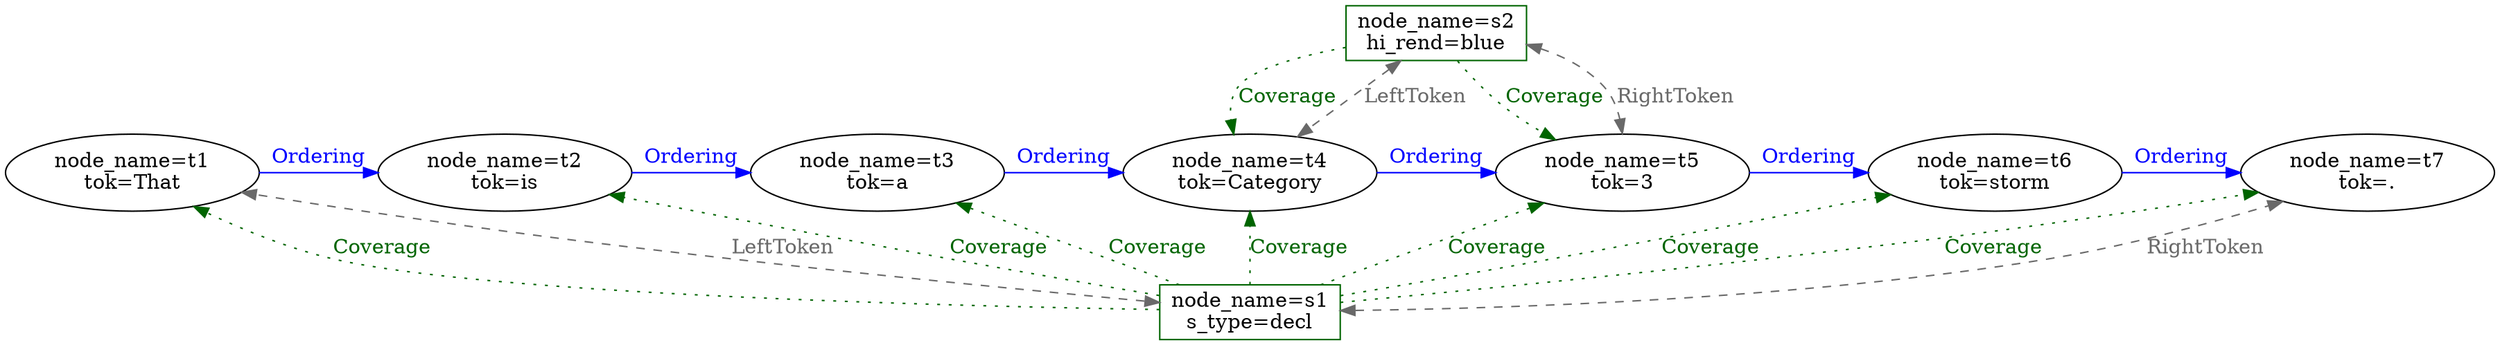 digraph Span {
  margin=0;
  graph [dpi = 400];
	{rank=same;
	  t1[label="node_name=t1\ntok=That"];
	  t2[label="node_name=t2\ntok=is"];
	  t3[label="node_name=t3\ntok=a"];
	  t4[label="node_name=t4\ntok=Category"];
	  t5[label="node_name=t5\ntok=3"];
	  t6[label="node_name=t6\ntok=storm"];
	  t7[label="node_name=t7\ntok=."];
	}

 
  {
    // also add the ordering
    edge [color="blue", fontcolor="blue", style="solid", label="Ordering"];


    t1 -> t2;
    t2 -> t3;
    t3 -> t4;
    t4 -> t5;
    t5 -> t6;
    t6 -> t7;  
  }
 
  {
    node [shape=box, color=darkgreen];
    {   
    rank=max;
    stype[label="node_name=s1\ns_type=decl"];
    }
    {
    rank=min;
    hirend[label="node_name=s2\nhi_rend=blue"];
    }
  }


  {
    edge [style=dotted,color=darkgreen,fontcolor=darkgreen, label="Coverage"];
    hirend -> t4;
    hirend -> t5;

    stype -> t1;
    stype -> t2;
    stype -> t3;
    stype -> t4;
    stype -> t5;
    stype -> t6;
    stype -> t7;
  }
	
  {
	  hirend -> t4 [dir=both,style=dashed,color=dimgray,fontcolor=dimgray,label="LeftToken"];
	  hirend -> t5 [dir=both,style=dashed,color=dimgray,fontcolor=dimgray,label="RightToken"];
  }	

  {
    stype -> t1 [dir=both,style=dashed,color=dimgray,fontcolor=dimgray,label="LeftToken"];
	  stype -> t7 [dir=both,style=dashed,color=dimgray,fontcolor=dimgray,label="RightToken"];
  }
}
